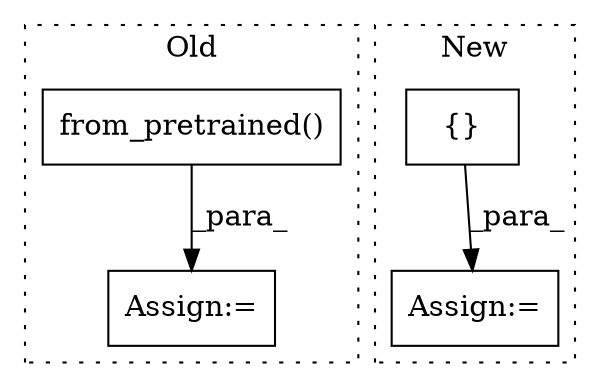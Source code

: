 digraph G {
subgraph cluster0 {
1 [label="from_pretrained()" a="75" s="17832,17861" l="26,67" shape="box"];
3 [label="Assign:=" a="68" s="17829" l="3" shape="box"];
label = "Old";
style="dotted";
}
subgraph cluster1 {
2 [label="{}" a="95" s="12228,12255" l="1,1" shape="box"];
4 [label="Assign:=" a="68" s="12225" l="3" shape="box"];
label = "New";
style="dotted";
}
1 -> 3 [label="_para_"];
2 -> 4 [label="_para_"];
}